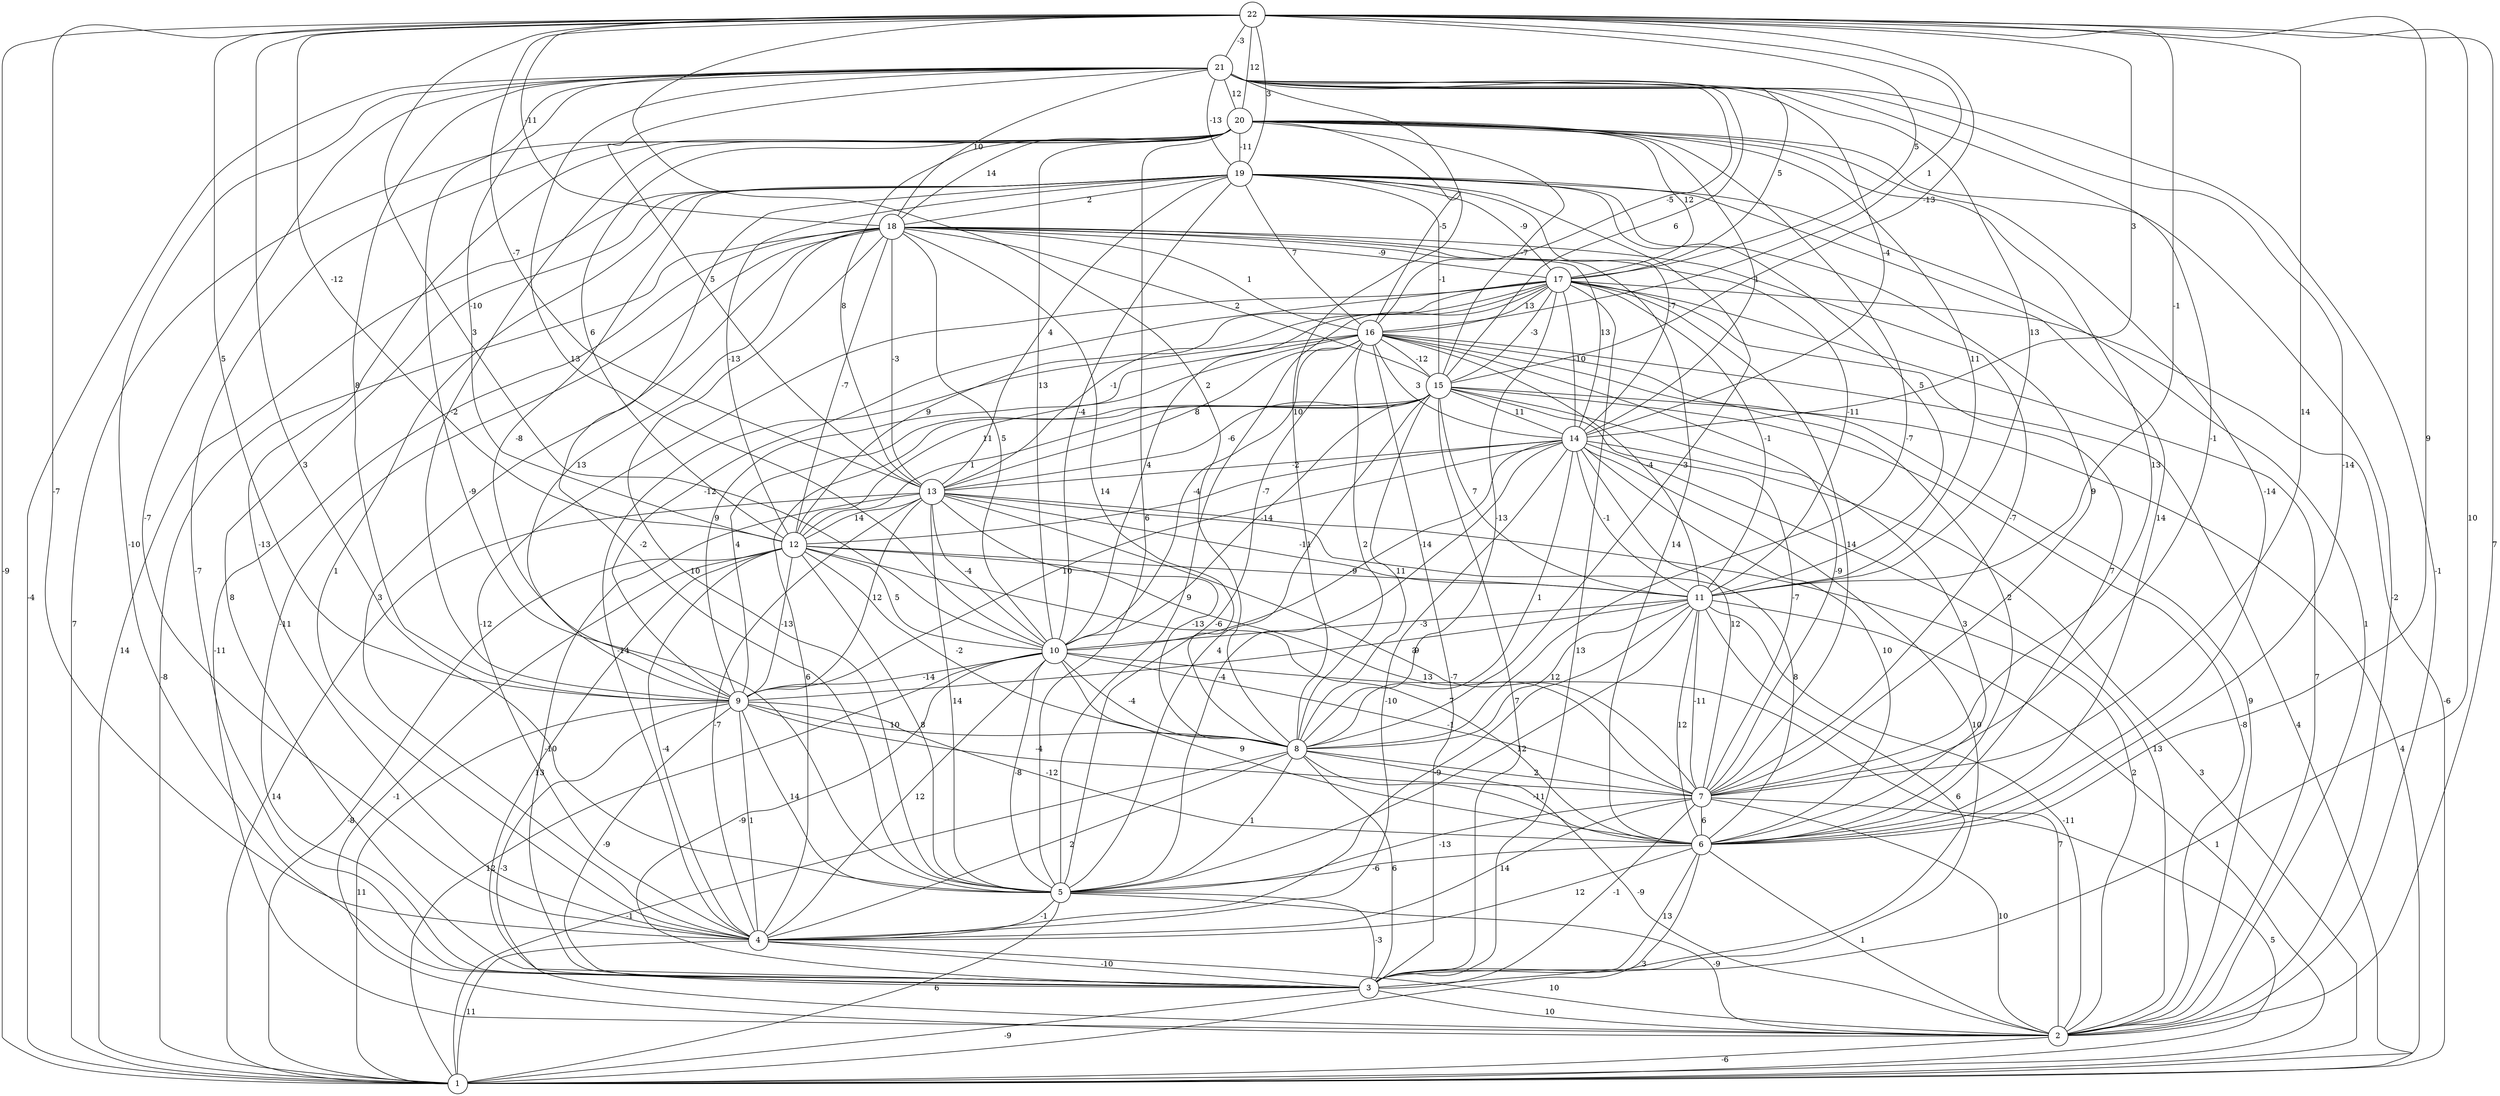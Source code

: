 graph { 
	 fontname="Helvetica,Arial,sans-serif" 
	 node [shape = circle]; 
	 22 -- 1 [label = "-9"];
	 22 -- 2 [label = "7"];
	 22 -- 3 [label = "10"];
	 22 -- 4 [label = "-7"];
	 22 -- 5 [label = "3"];
	 22 -- 6 [label = "9"];
	 22 -- 7 [label = "14"];
	 22 -- 8 [label = "2"];
	 22 -- 9 [label = "5"];
	 22 -- 10 [label = "3"];
	 22 -- 11 [label = "-1"];
	 22 -- 12 [label = "-12"];
	 22 -- 13 [label = "-7"];
	 22 -- 14 [label = "3"];
	 22 -- 15 [label = "-13"];
	 22 -- 16 [label = "1"];
	 22 -- 17 [label = "5"];
	 22 -- 18 [label = "-11"];
	 22 -- 19 [label = "3"];
	 22 -- 20 [label = "12"];
	 22 -- 21 [label = "-3"];
	 21 -- 1 [label = "-4"];
	 21 -- 2 [label = "-1"];
	 21 -- 3 [label = "-10"];
	 21 -- 4 [label = "-7"];
	 21 -- 5 [label = "-9"];
	 21 -- 6 [label = "-14"];
	 21 -- 7 [label = "-1"];
	 21 -- 8 [label = "10"];
	 21 -- 9 [label = "8"];
	 21 -- 10 [label = "13"];
	 21 -- 11 [label = "13"];
	 21 -- 12 [label = "-10"];
	 21 -- 13 [label = "5"];
	 21 -- 14 [label = "-4"];
	 21 -- 15 [label = "6"];
	 21 -- 16 [label = "-5"];
	 21 -- 17 [label = "5"];
	 21 -- 18 [label = "10"];
	 21 -- 19 [label = "-13"];
	 21 -- 20 [label = "12"];
	 20 -- 1 [label = "7"];
	 20 -- 2 [label = "-2"];
	 20 -- 3 [label = "-7"];
	 20 -- 4 [label = "-13"];
	 20 -- 5 [label = "6"];
	 20 -- 6 [label = "-14"];
	 20 -- 7 [label = "13"];
	 20 -- 8 [label = "-7"];
	 20 -- 9 [label = "-2"];
	 20 -- 10 [label = "13"];
	 20 -- 11 [label = "11"];
	 20 -- 12 [label = "6"];
	 20 -- 13 [label = "8"];
	 20 -- 14 [label = "1"];
	 20 -- 15 [label = "-7"];
	 20 -- 16 [label = "-5"];
	 20 -- 17 [label = "12"];
	 20 -- 18 [label = "14"];
	 20 -- 19 [label = "-11"];
	 19 -- 1 [label = "14"];
	 19 -- 2 [label = "1"];
	 19 -- 3 [label = "8"];
	 19 -- 4 [label = "1"];
	 19 -- 5 [label = "-2"];
	 19 -- 6 [label = "14"];
	 19 -- 7 [label = "9"];
	 19 -- 8 [label = "-3"];
	 19 -- 9 [label = "-8"];
	 19 -- 10 [label = "-4"];
	 19 -- 11 [label = "5"];
	 19 -- 12 [label = "-13"];
	 19 -- 13 [label = "4"];
	 19 -- 14 [label = "-7"];
	 19 -- 15 [label = "-1"];
	 19 -- 16 [label = "7"];
	 19 -- 17 [label = "-9"];
	 19 -- 18 [label = "2"];
	 18 -- 1 [label = "-8"];
	 18 -- 2 [label = "-11"];
	 18 -- 3 [label = "-11"];
	 18 -- 4 [label = "3"];
	 18 -- 5 [label = "10"];
	 18 -- 6 [label = "14"];
	 18 -- 7 [label = "-7"];
	 18 -- 8 [label = "14"];
	 18 -- 9 [label = "13"];
	 18 -- 10 [label = "5"];
	 18 -- 11 [label = "-11"];
	 18 -- 12 [label = "-7"];
	 18 -- 13 [label = "-3"];
	 18 -- 14 [label = "13"];
	 18 -- 15 [label = "2"];
	 18 -- 16 [label = "1"];
	 18 -- 17 [label = "-9"];
	 17 -- 1 [label = "-6"];
	 17 -- 2 [label = "7"];
	 17 -- 3 [label = "13"];
	 17 -- 4 [label = "-12"];
	 17 -- 5 [label = "9"];
	 17 -- 6 [label = "7"];
	 17 -- 7 [label = "14"];
	 17 -- 8 [label = "-13"];
	 17 -- 9 [label = "-12"];
	 17 -- 10 [label = "4"];
	 17 -- 11 [label = "-1"];
	 17 -- 12 [label = "9"];
	 17 -- 13 [label = "-1"];
	 17 -- 14 [label = "-10"];
	 17 -- 15 [label = "-3"];
	 17 -- 16 [label = "13"];
	 16 -- 1 [label = "4"];
	 16 -- 2 [label = "9"];
	 16 -- 3 [label = "-7"];
	 16 -- 4 [label = "-14"];
	 16 -- 5 [label = "-6"];
	 16 -- 6 [label = "2"];
	 16 -- 7 [label = "-9"];
	 16 -- 8 [label = "2"];
	 16 -- 9 [label = "9"];
	 16 -- 10 [label = "-4"];
	 16 -- 11 [label = "-4"];
	 16 -- 12 [label = "11"];
	 16 -- 13 [label = "8"];
	 16 -- 14 [label = "3"];
	 16 -- 15 [label = "-12"];
	 15 -- 1 [label = "4"];
	 15 -- 2 [label = "-8"];
	 15 -- 3 [label = "7"];
	 15 -- 4 [label = "6"];
	 15 -- 5 [label = "4"];
	 15 -- 6 [label = "3"];
	 15 -- 7 [label = "-7"];
	 15 -- 8 [label = "11"];
	 15 -- 9 [label = "4"];
	 15 -- 10 [label = "-14"];
	 15 -- 11 [label = "7"];
	 15 -- 12 [label = "1"];
	 15 -- 13 [label = "-6"];
	 15 -- 14 [label = "11"];
	 14 -- 1 [label = "3"];
	 14 -- 2 [label = "13"];
	 14 -- 3 [label = "10"];
	 14 -- 4 [label = "-10"];
	 14 -- 5 [label = "-4"];
	 14 -- 6 [label = "10"];
	 14 -- 7 [label = "12"];
	 14 -- 8 [label = "1"];
	 14 -- 9 [label = "10"];
	 14 -- 10 [label = "-14"];
	 14 -- 11 [label = "-1"];
	 14 -- 12 [label = "-7"];
	 14 -- 13 [label = "-2"];
	 13 -- 1 [label = "14"];
	 13 -- 2 [label = "2"];
	 13 -- 3 [label = "-10"];
	 13 -- 4 [label = "-7"];
	 13 -- 5 [label = "14"];
	 13 -- 6 [label = "8"];
	 13 -- 7 [label = "-9"];
	 13 -- 8 [label = "-13"];
	 13 -- 9 [label = "12"];
	 13 -- 10 [label = "-4"];
	 13 -- 11 [label = "-11"];
	 13 -- 12 [label = "14"];
	 12 -- 1 [label = "-8"];
	 12 -- 2 [label = "-1"];
	 12 -- 3 [label = "13"];
	 12 -- 4 [label = "-4"];
	 12 -- 5 [label = "8"];
	 12 -- 6 [label = "7"];
	 12 -- 7 [label = "13"];
	 12 -- 8 [label = "-2"];
	 12 -- 9 [label = "-13"];
	 12 -- 10 [label = "5"];
	 12 -- 11 [label = "-9"];
	 11 -- 1 [label = "1"];
	 11 -- 2 [label = "-11"];
	 11 -- 3 [label = "6"];
	 11 -- 4 [label = "-9"];
	 11 -- 5 [label = "12"];
	 11 -- 6 [label = "12"];
	 11 -- 7 [label = "-11"];
	 11 -- 8 [label = "12"];
	 11 -- 9 [label = "3"];
	 11 -- 10 [label = "-3"];
	 10 -- 1 [label = "12"];
	 10 -- 2 [label = "7"];
	 10 -- 3 [label = "-9"];
	 10 -- 4 [label = "12"];
	 10 -- 5 [label = "-8"];
	 10 -- 6 [label = "9"];
	 10 -- 7 [label = "-1"];
	 10 -- 8 [label = "-4"];
	 10 -- 9 [label = "-14"];
	 9 -- 1 [label = "11"];
	 9 -- 2 [label = "-3"];
	 9 -- 3 [label = "-9"];
	 9 -- 4 [label = "1"];
	 9 -- 5 [label = "14"];
	 9 -- 6 [label = "-12"];
	 9 -- 7 [label = "-4"];
	 9 -- 8 [label = "10"];
	 8 -- 1 [label = "-1"];
	 8 -- 2 [label = "-9"];
	 8 -- 3 [label = "6"];
	 8 -- 4 [label = "2"];
	 8 -- 5 [label = "1"];
	 8 -- 6 [label = "-11"];
	 8 -- 7 [label = "2"];
	 7 -- 1 [label = "5"];
	 7 -- 2 [label = "10"];
	 7 -- 3 [label = "-1"];
	 7 -- 4 [label = "14"];
	 7 -- 5 [label = "-13"];
	 7 -- 6 [label = "6"];
	 6 -- 1 [label = "3"];
	 6 -- 2 [label = "1"];
	 6 -- 3 [label = "13"];
	 6 -- 4 [label = "12"];
	 6 -- 5 [label = "-6"];
	 5 -- 1 [label = "6"];
	 5 -- 2 [label = "-9"];
	 5 -- 3 [label = "-3"];
	 5 -- 4 [label = "-1"];
	 4 -- 1 [label = "11"];
	 4 -- 2 [label = "10"];
	 4 -- 3 [label = "-10"];
	 3 -- 1 [label = "-9"];
	 3 -- 2 [label = "10"];
	 2 -- 1 [label = "-6"];
	 1;
	 2;
	 3;
	 4;
	 5;
	 6;
	 7;
	 8;
	 9;
	 10;
	 11;
	 12;
	 13;
	 14;
	 15;
	 16;
	 17;
	 18;
	 19;
	 20;
	 21;
	 22;
}
